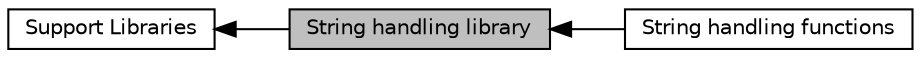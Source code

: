 digraph "String handling library"
{
  edge [fontname="Helvetica",fontsize="10",labelfontname="Helvetica",labelfontsize="10"];
  node [fontname="Helvetica",fontsize="10",shape=record];
  rankdir=LR;
  Node1 [label="Support Libraries",height=0.2,width=0.4,color="black", fillcolor="white", style="filled",URL="$group__support.html"];
  Node0 [label="String handling library",height=0.2,width=0.4,color="black", fillcolor="grey75", style="filled", fontcolor="black"];
  Node2 [label="String handling functions",height=0.2,width=0.4,color="black", fillcolor="white", style="filled",URL="$group__stringlib__functions.html"];
  Node1->Node0 [shape=plaintext, dir="back", style="solid"];
  Node0->Node2 [shape=plaintext, dir="back", style="solid"];
}
